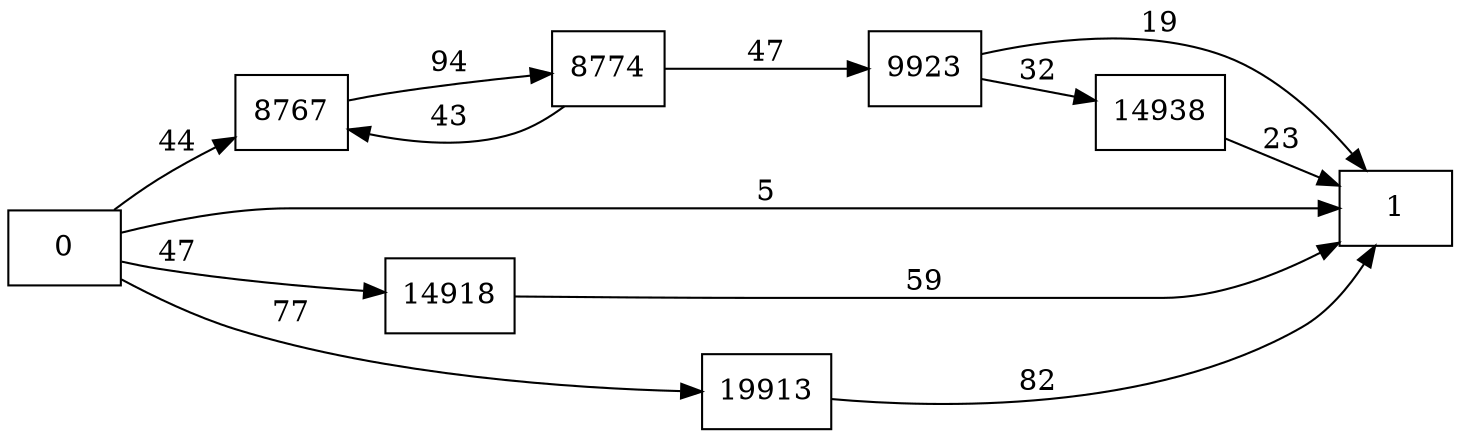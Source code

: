 digraph {
	graph [rankdir=LR]
	node [shape=rectangle]
	8767 -> 8774 [label=94]
	8774 -> 8767 [label=43]
	8774 -> 9923 [label=47]
	9923 -> 1 [label=19]
	9923 -> 14938 [label=32]
	14918 -> 1 [label=59]
	14938 -> 1 [label=23]
	19913 -> 1 [label=82]
	0 -> 1 [label=5]
	0 -> 8767 [label=44]
	0 -> 14918 [label=47]
	0 -> 19913 [label=77]
}
